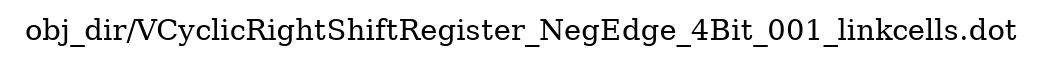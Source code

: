 digraph v3graph {
	graph	[label="obj_dir/VCyclicRightShiftRegister_NegEdge_4Bit_001_linkcells.dot",
		 labelloc=t, labeljust=l,
		 //size="7.5,10",
		 rankdir=TB];
}
